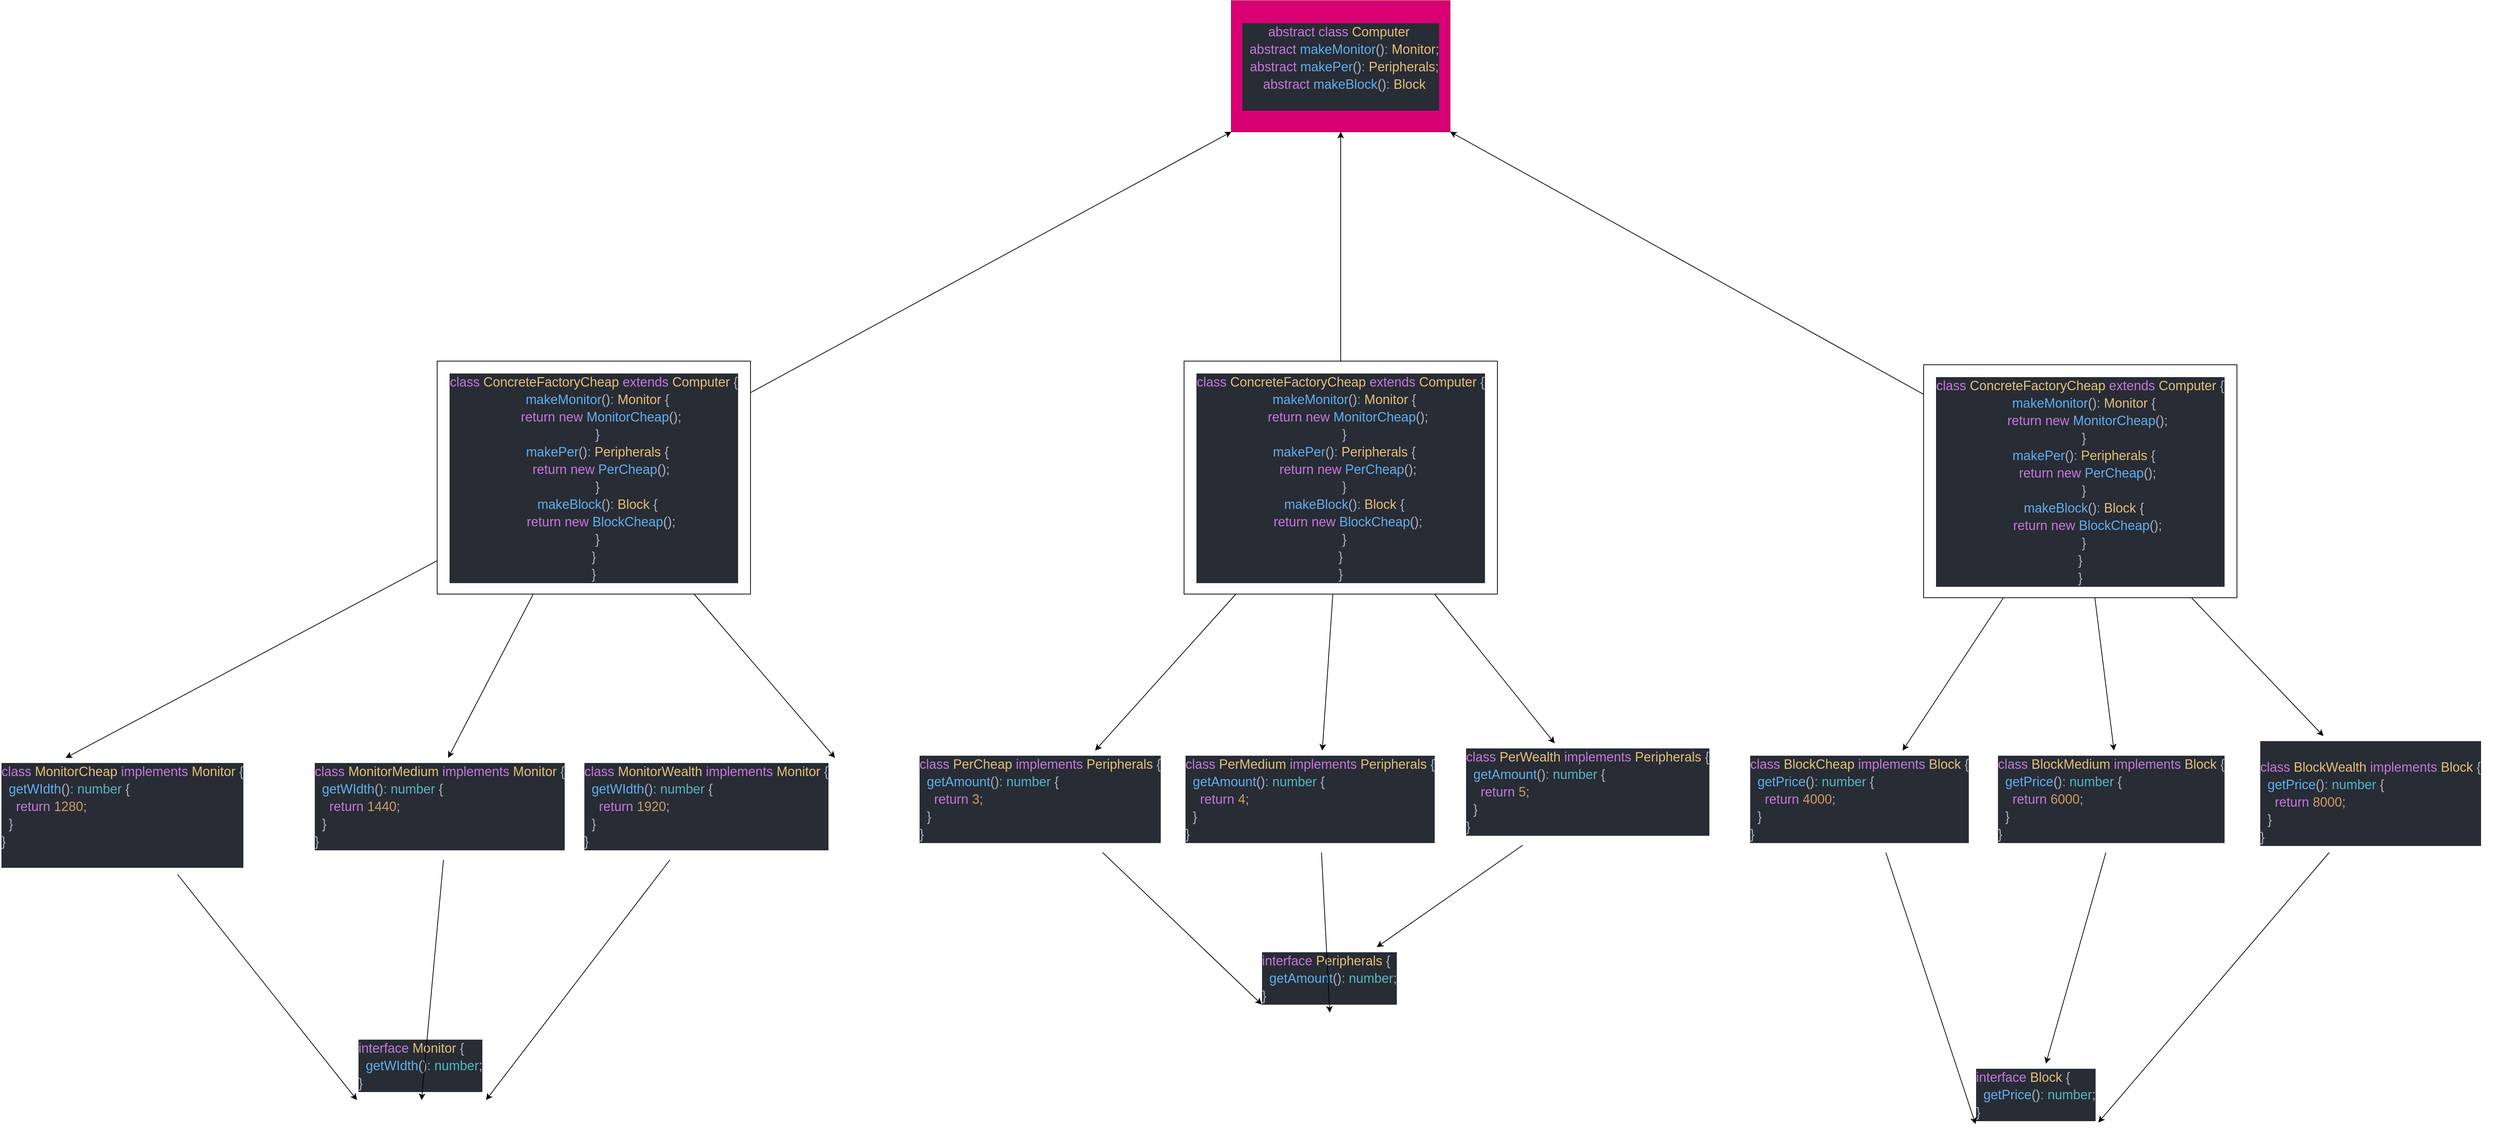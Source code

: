 <mxfile>
    <diagram id="qbBOAsF6c5DI6omqfS7J" name="Страница 1">
        <mxGraphModel dx="3837" dy="2542" grid="1" gridSize="10" guides="1" tooltips="1" connect="1" arrows="1" fold="1" page="1" pageScale="1" pageWidth="827" pageHeight="1169" math="0" shadow="0">
            <root>
                <mxCell id="0"/>
                <mxCell id="1" parent="0"/>
                <mxCell id="2" value="&lt;div style=&quot;color: rgb(171 , 178 , 191) ; background-color: rgb(40 , 44 , 52) ; font-family: , &amp;#34;consolas&amp;#34; , &amp;#34;courier new&amp;#34; , monospace ; font-size: 18px ; line-height: 24px&quot;&gt;&lt;div&gt;&lt;span style=&quot;color: #c678dd&quot;&gt;abstract&lt;/span&gt; &lt;span style=&quot;color: #c678dd&quot;&gt;class&lt;/span&gt; &lt;span style=&quot;color: #e5c07b&quot;&gt;Computer&lt;/span&gt;&amp;nbsp;&lt;/div&gt;&lt;div&gt;&amp;nbsp; &lt;span style=&quot;color: #c678dd&quot;&gt;abstract&lt;/span&gt; &lt;span style=&quot;color: #61afef&quot;&gt;makeMonitor&lt;/span&gt;()&lt;span style=&quot;color: #56b6c2&quot;&gt;:&lt;/span&gt; &lt;span style=&quot;color: #e5c07b&quot;&gt;Monitor&lt;/span&gt;;&lt;/div&gt;&lt;div&gt;&amp;nbsp; &lt;span style=&quot;color: #c678dd&quot;&gt;abstract&lt;/span&gt; &lt;span style=&quot;color: #61afef&quot;&gt;makePer&lt;/span&gt;()&lt;span style=&quot;color: #56b6c2&quot;&gt;:&lt;/span&gt; &lt;span style=&quot;color: #e5c07b&quot;&gt;Peripherals&lt;/span&gt;;&lt;/div&gt;&lt;div&gt;&amp;nbsp; &lt;span style=&quot;color: #c678dd&quot;&gt;abstract&lt;/span&gt; &lt;span style=&quot;color: #61afef&quot;&gt;makeBlock&lt;/span&gt;()&lt;span style=&quot;color: #56b6c2&quot;&gt;:&lt;/span&gt; &lt;span style=&quot;color: #e5c07b&quot;&gt;Block&lt;/span&gt;&lt;/div&gt;&lt;div&gt;&lt;br&gt;&lt;/div&gt;&lt;/div&gt;" style="rounded=0;whiteSpace=wrap;html=1;fillColor=#d80073;fontColor=#ffffff;strokeColor=#A50040;" parent="1" vertex="1">
                    <mxGeometry x="990" y="-230" width="300" height="180" as="geometry"/>
                </mxCell>
                <mxCell id="4" style="edgeStyle=none;html=1;entryX=0;entryY=1;entryDx=0;entryDy=0;fontSize=122;" parent="1" source="3" target="2" edge="1">
                    <mxGeometry relative="1" as="geometry"/>
                </mxCell>
                <mxCell id="32" style="edgeStyle=none;html=1;entryX=0.25;entryY=0;entryDx=0;entryDy=0;fontSize=122;" parent="1" source="3" target="13" edge="1">
                    <mxGeometry relative="1" as="geometry"/>
                </mxCell>
                <mxCell id="33" style="edgeStyle=none;html=1;entryX=0.5;entryY=0;entryDx=0;entryDy=0;fontSize=122;" parent="1" source="3" target="14" edge="1">
                    <mxGeometry relative="1" as="geometry"/>
                </mxCell>
                <mxCell id="34" style="edgeStyle=none;html=1;entryX=1;entryY=0;entryDx=0;entryDy=0;fontSize=122;" parent="1" source="3" target="15" edge="1">
                    <mxGeometry relative="1" as="geometry"/>
                </mxCell>
                <mxCell id="3" value="&lt;div style=&quot;color: rgb(171 , 178 , 191) ; background-color: rgb(40 , 44 , 52) ; font-family: , &amp;#34;consolas&amp;#34; , &amp;#34;courier new&amp;#34; , monospace ; font-size: 18px ; line-height: 24px&quot;&gt;&lt;div&gt;&lt;span style=&quot;color: #c678dd&quot;&gt;class&lt;/span&gt; &lt;span style=&quot;color: #e5c07b&quot;&gt;ConcreteFactoryCheap&lt;/span&gt; &lt;span style=&quot;color: #c678dd&quot;&gt;extends&lt;/span&gt; &lt;span style=&quot;color: #e5c07b&quot;&gt;Computer&lt;/span&gt; {&lt;/div&gt;&lt;div&gt;&amp;nbsp; &lt;span style=&quot;color: #61afef&quot;&gt;makeMonitor&lt;/span&gt;()&lt;span style=&quot;color: #56b6c2&quot;&gt;:&lt;/span&gt; &lt;span style=&quot;color: #e5c07b&quot;&gt;Monitor&lt;/span&gt; {&lt;/div&gt;&lt;div&gt;&amp;nbsp; &amp;nbsp; &lt;span style=&quot;color: #c678dd&quot;&gt;return&lt;/span&gt; &lt;span style=&quot;color: #c678dd&quot;&gt;new&lt;/span&gt; &lt;span style=&quot;color: #61afef&quot;&gt;MonitorCheap&lt;/span&gt;();&lt;/div&gt;&lt;div&gt;&amp;nbsp; }&lt;/div&gt;&lt;div&gt;&amp;nbsp; &lt;span style=&quot;color: #61afef&quot;&gt;makePer&lt;/span&gt;()&lt;span style=&quot;color: #56b6c2&quot;&gt;:&lt;/span&gt; &lt;span style=&quot;color: #e5c07b&quot;&gt;Peripherals&lt;/span&gt; {&lt;/div&gt;&lt;div&gt;&amp;nbsp; &amp;nbsp; &lt;span style=&quot;color: #c678dd&quot;&gt;return&lt;/span&gt; &lt;span style=&quot;color: #c678dd&quot;&gt;new&lt;/span&gt; &lt;span style=&quot;color: #61afef&quot;&gt;PerCheap&lt;/span&gt;();&lt;/div&gt;&lt;div&gt;&amp;nbsp; }&lt;/div&gt;&lt;div&gt;&amp;nbsp; &lt;span style=&quot;color: #61afef&quot;&gt;makeBlock&lt;/span&gt;()&lt;span style=&quot;color: #56b6c2&quot;&gt;:&lt;/span&gt; &lt;span style=&quot;color: #e5c07b&quot;&gt;Block&lt;/span&gt; {&lt;/div&gt;&lt;div&gt;&amp;nbsp; &amp;nbsp; &lt;span style=&quot;color: #c678dd&quot;&gt;return&lt;/span&gt; &lt;span style=&quot;color: #c678dd&quot;&gt;new&lt;/span&gt; &lt;span style=&quot;color: #61afef&quot;&gt;BlockCheap&lt;/span&gt;();&lt;/div&gt;&lt;div&gt;&amp;nbsp; }&lt;/div&gt;&lt;div&gt;}&lt;/div&gt;&lt;div style=&quot;line-height: 24px&quot;&gt;&lt;div&gt;}&lt;/div&gt;&lt;/div&gt;&lt;/div&gt;" style="rounded=0;whiteSpace=wrap;html=1;fontSize=122;" parent="1" vertex="1">
                    <mxGeometry x="-100" y="265" width="430" height="320" as="geometry"/>
                </mxCell>
                <mxCell id="7" style="edgeStyle=none;html=1;entryX=0.5;entryY=1;entryDx=0;entryDy=0;fontSize=122;" parent="1" source="5" target="2" edge="1">
                    <mxGeometry relative="1" as="geometry"/>
                </mxCell>
                <mxCell id="38" style="edgeStyle=none;html=1;fontSize=122;" parent="1" source="5" target="16" edge="1">
                    <mxGeometry relative="1" as="geometry"/>
                </mxCell>
                <mxCell id="39" style="edgeStyle=none;html=1;fontSize=122;" parent="1" source="5" target="17" edge="1">
                    <mxGeometry relative="1" as="geometry"/>
                </mxCell>
                <mxCell id="40" style="edgeStyle=none;html=1;fontSize=122;" parent="1" source="5" target="18" edge="1">
                    <mxGeometry relative="1" as="geometry"/>
                </mxCell>
                <mxCell id="5" value="&lt;div style=&quot;color: rgb(171 , 178 , 191) ; background-color: rgb(40 , 44 , 52) ; font-family: , &amp;#34;consolas&amp;#34; , &amp;#34;courier new&amp;#34; , monospace ; font-size: 18px ; line-height: 24px&quot;&gt;&lt;div&gt;&lt;span style=&quot;color: #c678dd&quot;&gt;class&lt;/span&gt; &lt;span style=&quot;color: #e5c07b&quot;&gt;ConcreteFactoryCheap&lt;/span&gt; &lt;span style=&quot;color: #c678dd&quot;&gt;extends&lt;/span&gt; &lt;span style=&quot;color: #e5c07b&quot;&gt;Computer&lt;/span&gt; {&lt;/div&gt;&lt;div&gt;&amp;nbsp; &lt;span style=&quot;color: #61afef&quot;&gt;makeMonitor&lt;/span&gt;()&lt;span style=&quot;color: #56b6c2&quot;&gt;:&lt;/span&gt; &lt;span style=&quot;color: #e5c07b&quot;&gt;Monitor&lt;/span&gt; {&lt;/div&gt;&lt;div&gt;&amp;nbsp; &amp;nbsp; &lt;span style=&quot;color: #c678dd&quot;&gt;return&lt;/span&gt; &lt;span style=&quot;color: #c678dd&quot;&gt;new&lt;/span&gt; &lt;span style=&quot;color: #61afef&quot;&gt;MonitorCheap&lt;/span&gt;();&lt;/div&gt;&lt;div&gt;&amp;nbsp; }&lt;/div&gt;&lt;div&gt;&amp;nbsp; &lt;span style=&quot;color: #61afef&quot;&gt;makePer&lt;/span&gt;()&lt;span style=&quot;color: #56b6c2&quot;&gt;:&lt;/span&gt; &lt;span style=&quot;color: #e5c07b&quot;&gt;Peripherals&lt;/span&gt; {&lt;/div&gt;&lt;div&gt;&amp;nbsp; &amp;nbsp; &lt;span style=&quot;color: #c678dd&quot;&gt;return&lt;/span&gt; &lt;span style=&quot;color: #c678dd&quot;&gt;new&lt;/span&gt; &lt;span style=&quot;color: #61afef&quot;&gt;PerCheap&lt;/span&gt;();&lt;/div&gt;&lt;div&gt;&amp;nbsp; }&lt;/div&gt;&lt;div&gt;&amp;nbsp; &lt;span style=&quot;color: #61afef&quot;&gt;makeBlock&lt;/span&gt;()&lt;span style=&quot;color: #56b6c2&quot;&gt;:&lt;/span&gt; &lt;span style=&quot;color: #e5c07b&quot;&gt;Block&lt;/span&gt; {&lt;/div&gt;&lt;div&gt;&amp;nbsp; &amp;nbsp; &lt;span style=&quot;color: #c678dd&quot;&gt;return&lt;/span&gt; &lt;span style=&quot;color: #c678dd&quot;&gt;new&lt;/span&gt; &lt;span style=&quot;color: #61afef&quot;&gt;BlockCheap&lt;/span&gt;();&lt;/div&gt;&lt;div&gt;&amp;nbsp; }&lt;/div&gt;&lt;div&gt;}&lt;/div&gt;&lt;div style=&quot;line-height: 24px&quot;&gt;&lt;div&gt;}&lt;/div&gt;&lt;/div&gt;&lt;/div&gt;" style="rounded=0;whiteSpace=wrap;html=1;fontSize=122;" parent="1" vertex="1">
                    <mxGeometry x="925" y="265" width="430" height="320" as="geometry"/>
                </mxCell>
                <mxCell id="8" style="edgeStyle=none;html=1;entryX=1;entryY=1;entryDx=0;entryDy=0;fontSize=122;" parent="1" source="6" target="2" edge="1">
                    <mxGeometry relative="1" as="geometry"/>
                </mxCell>
                <mxCell id="41" style="edgeStyle=none;html=1;fontSize=122;" parent="1" source="6" target="19" edge="1">
                    <mxGeometry relative="1" as="geometry"/>
                </mxCell>
                <mxCell id="42" style="edgeStyle=none;html=1;fontSize=122;" parent="1" source="6" target="20" edge="1">
                    <mxGeometry relative="1" as="geometry"/>
                </mxCell>
                <mxCell id="43" style="edgeStyle=none;html=1;fontSize=122;" parent="1" source="6" target="21" edge="1">
                    <mxGeometry relative="1" as="geometry"/>
                </mxCell>
                <mxCell id="6" value="&lt;div style=&quot;color: rgb(171 , 178 , 191) ; background-color: rgb(40 , 44 , 52) ; font-family: , &amp;#34;consolas&amp;#34; , &amp;#34;courier new&amp;#34; , monospace ; font-size: 18px ; line-height: 24px&quot;&gt;&lt;div&gt;&lt;span style=&quot;color: #c678dd&quot;&gt;class&lt;/span&gt; &lt;span style=&quot;color: #e5c07b&quot;&gt;ConcreteFactoryCheap&lt;/span&gt; &lt;span style=&quot;color: #c678dd&quot;&gt;extends&lt;/span&gt; &lt;span style=&quot;color: #e5c07b&quot;&gt;Computer&lt;/span&gt; {&lt;/div&gt;&lt;div&gt;&amp;nbsp; &lt;span style=&quot;color: #61afef&quot;&gt;makeMonitor&lt;/span&gt;()&lt;span style=&quot;color: #56b6c2&quot;&gt;:&lt;/span&gt; &lt;span style=&quot;color: #e5c07b&quot;&gt;Monitor&lt;/span&gt; {&lt;/div&gt;&lt;div&gt;&amp;nbsp; &amp;nbsp; &lt;span style=&quot;color: #c678dd&quot;&gt;return&lt;/span&gt; &lt;span style=&quot;color: #c678dd&quot;&gt;new&lt;/span&gt; &lt;span style=&quot;color: #61afef&quot;&gt;MonitorCheap&lt;/span&gt;();&lt;/div&gt;&lt;div&gt;&amp;nbsp; }&lt;/div&gt;&lt;div&gt;&amp;nbsp; &lt;span style=&quot;color: #61afef&quot;&gt;makePer&lt;/span&gt;()&lt;span style=&quot;color: #56b6c2&quot;&gt;:&lt;/span&gt; &lt;span style=&quot;color: #e5c07b&quot;&gt;Peripherals&lt;/span&gt; {&lt;/div&gt;&lt;div&gt;&amp;nbsp; &amp;nbsp; &lt;span style=&quot;color: #c678dd&quot;&gt;return&lt;/span&gt; &lt;span style=&quot;color: #c678dd&quot;&gt;new&lt;/span&gt; &lt;span style=&quot;color: #61afef&quot;&gt;PerCheap&lt;/span&gt;();&lt;/div&gt;&lt;div&gt;&amp;nbsp; }&lt;/div&gt;&lt;div&gt;&amp;nbsp; &lt;span style=&quot;color: #61afef&quot;&gt;makeBlock&lt;/span&gt;()&lt;span style=&quot;color: #56b6c2&quot;&gt;:&lt;/span&gt; &lt;span style=&quot;color: #e5c07b&quot;&gt;Block&lt;/span&gt; {&lt;/div&gt;&lt;div&gt;&amp;nbsp; &amp;nbsp; &lt;span style=&quot;color: #c678dd&quot;&gt;return&lt;/span&gt; &lt;span style=&quot;color: #c678dd&quot;&gt;new&lt;/span&gt; &lt;span style=&quot;color: #61afef&quot;&gt;BlockCheap&lt;/span&gt;();&lt;/div&gt;&lt;div&gt;&amp;nbsp; }&lt;/div&gt;&lt;div&gt;}&lt;/div&gt;&lt;div style=&quot;line-height: 24px&quot;&gt;&lt;div&gt;}&lt;/div&gt;&lt;/div&gt;&lt;/div&gt;" style="rounded=0;whiteSpace=wrap;html=1;fontSize=122;" parent="1" vertex="1">
                    <mxGeometry x="1940" y="270" width="430" height="320" as="geometry"/>
                </mxCell>
                <mxCell id="9" value="&lt;div style=&quot;color: rgb(171, 178, 191); background-color: rgb(40, 44, 52); font-weight: normal; font-size: 18px; line-height: 24px;&quot;&gt;&lt;div&gt;&lt;span style=&quot;color: #c678dd&quot;&gt;interface&lt;/span&gt;&lt;span style=&quot;color: #abb2bf&quot;&gt; &lt;/span&gt;&lt;span style=&quot;color: #e5c07b&quot;&gt;Monitor&lt;/span&gt;&lt;span style=&quot;color: #abb2bf&quot;&gt; {&lt;/span&gt;&lt;/div&gt;&lt;div&gt;&lt;span style=&quot;color: #abb2bf&quot;&gt;&amp;nbsp; &lt;/span&gt;&lt;span style=&quot;color: #61afef&quot;&gt;getWIdth&lt;/span&gt;&lt;span style=&quot;color: #abb2bf&quot;&gt;()&lt;/span&gt;&lt;span style=&quot;color: #56b6c2&quot;&gt;:&lt;/span&gt;&lt;span style=&quot;color: #abb2bf&quot;&gt; &lt;/span&gt;&lt;span style=&quot;color: #56b6c2&quot;&gt;number&lt;/span&gt;&lt;span style=&quot;color: #abb2bf&quot;&gt;;&lt;/span&gt;&lt;/div&gt;&lt;div&gt;&lt;span style=&quot;color: #abb2bf&quot;&gt;}&lt;/span&gt;&lt;/div&gt;&lt;/div&gt;" style="text;whiteSpace=wrap;html=1;fontSize=122;" parent="1" vertex="1">
                    <mxGeometry x="-210" y="1190" width="177" height="90" as="geometry"/>
                </mxCell>
                <mxCell id="10" value="&lt;div style=&quot;color: rgb(171, 178, 191); background-color: rgb(40, 44, 52); font-weight: normal; font-size: 18px; line-height: 24px;&quot;&gt;&lt;div&gt;&lt;span style=&quot;color: #c678dd&quot;&gt;interface&lt;/span&gt;&lt;span style=&quot;color: #abb2bf&quot;&gt; &lt;/span&gt;&lt;span style=&quot;color: #e5c07b&quot;&gt;Peripherals&lt;/span&gt;&lt;span style=&quot;color: #abb2bf&quot;&gt; {&lt;/span&gt;&lt;/div&gt;&lt;div&gt;&lt;span style=&quot;color: #abb2bf&quot;&gt;&amp;nbsp; &lt;/span&gt;&lt;span style=&quot;color: #61afef&quot;&gt;getAmount&lt;/span&gt;&lt;span style=&quot;color: #abb2bf&quot;&gt;()&lt;/span&gt;&lt;span style=&quot;color: #56b6c2&quot;&gt;:&lt;/span&gt;&lt;span style=&quot;color: #abb2bf&quot;&gt; &lt;/span&gt;&lt;span style=&quot;color: #56b6c2&quot;&gt;number&lt;/span&gt;&lt;span style=&quot;color: #abb2bf&quot;&gt;;&lt;/span&gt;&lt;/div&gt;&lt;div&gt;&lt;span style=&quot;color: #abb2bf&quot;&gt;}&lt;/span&gt;&lt;/div&gt;&lt;/div&gt;" style="text;whiteSpace=wrap;html=1;fontSize=122;" parent="1" vertex="1">
                    <mxGeometry x="1030" y="1070" width="190" height="90" as="geometry"/>
                </mxCell>
                <mxCell id="11" value="&lt;div style=&quot;color: rgb(171, 178, 191); background-color: rgb(40, 44, 52); font-weight: normal; font-size: 18px; line-height: 24px;&quot;&gt;&lt;div&gt;&lt;span style=&quot;color: #c678dd&quot;&gt;interface&lt;/span&gt;&lt;span style=&quot;color: #abb2bf&quot;&gt; &lt;/span&gt;&lt;span style=&quot;color: #e5c07b&quot;&gt;Block&lt;/span&gt;&lt;span style=&quot;color: #abb2bf&quot;&gt; {&lt;/span&gt;&lt;/div&gt;&lt;div&gt;&lt;span style=&quot;color: #abb2bf&quot;&gt;&amp;nbsp; &lt;/span&gt;&lt;span style=&quot;color: #61afef&quot;&gt;getPrice&lt;/span&gt;&lt;span style=&quot;color: #abb2bf&quot;&gt;()&lt;/span&gt;&lt;span style=&quot;color: #56b6c2&quot;&gt;:&lt;/span&gt;&lt;span style=&quot;color: #abb2bf&quot;&gt; &lt;/span&gt;&lt;span style=&quot;color: #56b6c2&quot;&gt;number&lt;/span&gt;&lt;span style=&quot;color: #abb2bf&quot;&gt;;&lt;/span&gt;&lt;/div&gt;&lt;div&gt;&lt;span style=&quot;color: #abb2bf&quot;&gt;}&lt;/span&gt;&lt;/div&gt;&lt;/div&gt;" style="text;whiteSpace=wrap;html=1;fontSize=122;" parent="1" vertex="1">
                    <mxGeometry x="2010" y="1230" width="170" height="90" as="geometry"/>
                </mxCell>
                <mxCell id="22" style="edgeStyle=none;html=1;entryX=0;entryY=1;entryDx=0;entryDy=0;fontSize=122;" parent="1" source="13" target="9" edge="1">
                    <mxGeometry relative="1" as="geometry"/>
                </mxCell>
                <mxCell id="13" value="&lt;div style=&quot;color: rgb(171, 178, 191); background-color: rgb(40, 44, 52); font-weight: normal; font-size: 18px; line-height: 24px;&quot;&gt;&lt;div&gt;&lt;span style=&quot;color: #c678dd&quot;&gt;class&lt;/span&gt;&lt;span style=&quot;color: #abb2bf&quot;&gt; &lt;/span&gt;&lt;span style=&quot;color: #e5c07b&quot;&gt;MonitorCheap&lt;/span&gt;&lt;span style=&quot;color: #abb2bf&quot;&gt; &lt;/span&gt;&lt;span style=&quot;color: #c678dd&quot;&gt;implements&lt;/span&gt;&lt;span style=&quot;color: #abb2bf&quot;&gt; &lt;/span&gt;&lt;span style=&quot;color: #e5c07b&quot;&gt;Monitor&lt;/span&gt;&lt;span style=&quot;color: #abb2bf&quot;&gt; {&lt;/span&gt;&lt;/div&gt;&lt;div&gt;&lt;span style=&quot;color: #abb2bf&quot;&gt;&amp;nbsp; &lt;/span&gt;&lt;span style=&quot;color: #61afef&quot;&gt;getWIdth&lt;/span&gt;&lt;span style=&quot;color: #abb2bf&quot;&gt;()&lt;/span&gt;&lt;span style=&quot;color: #56b6c2&quot;&gt;:&lt;/span&gt;&lt;span style=&quot;color: #abb2bf&quot;&gt; &lt;/span&gt;&lt;span style=&quot;color: #56b6c2&quot;&gt;number&lt;/span&gt;&lt;span style=&quot;color: #abb2bf&quot;&gt; {&lt;/span&gt;&lt;/div&gt;&lt;div&gt;&lt;span style=&quot;color: #abb2bf&quot;&gt;&amp;nbsp; &amp;nbsp; &lt;/span&gt;&lt;span style=&quot;color: #c678dd&quot;&gt;return&lt;/span&gt;&lt;span style=&quot;color: #abb2bf&quot;&gt; &lt;/span&gt;&lt;span style=&quot;color: #d19a66&quot;&gt;1280&lt;/span&gt;&lt;span style=&quot;color: #abb2bf&quot;&gt;;&lt;/span&gt;&lt;/div&gt;&lt;div&gt;&lt;span style=&quot;color: #abb2bf&quot;&gt;&amp;nbsp; }&lt;/span&gt;&lt;/div&gt;&lt;div&gt;&lt;span style=&quot;color: #abb2bf&quot;&gt;}&lt;/span&gt;&lt;/div&gt;&lt;br&gt;&lt;/div&gt;" style="text;whiteSpace=wrap;html=1;fontSize=122;" parent="1" vertex="1">
                    <mxGeometry x="-700" y="810" width="360" height="160" as="geometry"/>
                </mxCell>
                <mxCell id="23" style="edgeStyle=none;html=1;entryX=0.5;entryY=1;entryDx=0;entryDy=0;fontSize=122;" parent="1" source="14" target="9" edge="1">
                    <mxGeometry relative="1" as="geometry"/>
                </mxCell>
                <mxCell id="14" value="&lt;div style=&quot;color: rgb(171, 178, 191); background-color: rgb(40, 44, 52); font-weight: normal; font-size: 18px; line-height: 24px;&quot;&gt;&lt;div&gt;&lt;span style=&quot;color: #c678dd&quot;&gt;class&lt;/span&gt;&lt;span style=&quot;color: #abb2bf&quot;&gt; &lt;/span&gt;&lt;span style=&quot;color: #e5c07b&quot;&gt;MonitorMedium&lt;/span&gt;&lt;span style=&quot;color: #abb2bf&quot;&gt; &lt;/span&gt;&lt;span style=&quot;color: #c678dd&quot;&gt;implements&lt;/span&gt;&lt;span style=&quot;color: #abb2bf&quot;&gt; &lt;/span&gt;&lt;span style=&quot;color: #e5c07b&quot;&gt;Monitor&lt;/span&gt;&lt;span style=&quot;color: #abb2bf&quot;&gt; {&lt;/span&gt;&lt;/div&gt;&lt;div&gt;&lt;span style=&quot;color: #abb2bf&quot;&gt;&amp;nbsp; &lt;/span&gt;&lt;span style=&quot;color: #61afef&quot;&gt;getWIdth&lt;/span&gt;&lt;span style=&quot;color: #abb2bf&quot;&gt;()&lt;/span&gt;&lt;span style=&quot;color: #56b6c2&quot;&gt;:&lt;/span&gt;&lt;span style=&quot;color: #abb2bf&quot;&gt; &lt;/span&gt;&lt;span style=&quot;color: #56b6c2&quot;&gt;number&lt;/span&gt;&lt;span style=&quot;color: #abb2bf&quot;&gt; {&lt;/span&gt;&lt;/div&gt;&lt;div&gt;&lt;span style=&quot;color: #abb2bf&quot;&gt;&amp;nbsp; &amp;nbsp; &lt;/span&gt;&lt;span style=&quot;color: #c678dd&quot;&gt;return&lt;/span&gt;&lt;span style=&quot;color: #abb2bf&quot;&gt; &lt;/span&gt;&lt;span style=&quot;color: #d19a66&quot;&gt;1440&lt;/span&gt;&lt;span style=&quot;color: #abb2bf&quot;&gt;;&lt;/span&gt;&lt;/div&gt;&lt;div&gt;&lt;span style=&quot;color: #abb2bf&quot;&gt;&amp;nbsp; }&lt;/span&gt;&lt;/div&gt;&lt;div&gt;&lt;span style=&quot;color: #abb2bf&quot;&gt;}&lt;/span&gt;&lt;/div&gt;&lt;/div&gt;" style="text;whiteSpace=wrap;html=1;fontSize=122;" parent="1" vertex="1">
                    <mxGeometry x="-270" y="810" width="370" height="140" as="geometry"/>
                </mxCell>
                <mxCell id="24" style="edgeStyle=none;html=1;entryX=1;entryY=1;entryDx=0;entryDy=0;fontSize=122;" parent="1" source="15" target="9" edge="1">
                    <mxGeometry relative="1" as="geometry"/>
                </mxCell>
                <mxCell id="15" value="&lt;div style=&quot;color: rgb(171, 178, 191); background-color: rgb(40, 44, 52); font-weight: normal; font-size: 18px; line-height: 24px;&quot;&gt;&lt;div&gt;&lt;span style=&quot;color: #c678dd&quot;&gt;class&lt;/span&gt;&lt;span style=&quot;color: #abb2bf&quot;&gt; &lt;/span&gt;&lt;span style=&quot;color: #e5c07b&quot;&gt;MonitorWealth&lt;/span&gt;&lt;span style=&quot;color: #abb2bf&quot;&gt; &lt;/span&gt;&lt;span style=&quot;color: #c678dd&quot;&gt;implements&lt;/span&gt;&lt;span style=&quot;color: #abb2bf&quot;&gt; &lt;/span&gt;&lt;span style=&quot;color: #e5c07b&quot;&gt;Monitor&lt;/span&gt;&lt;span style=&quot;color: #abb2bf&quot;&gt; {&lt;/span&gt;&lt;/div&gt;&lt;div&gt;&lt;span style=&quot;color: #abb2bf&quot;&gt;&amp;nbsp; &lt;/span&gt;&lt;span style=&quot;color: #61afef&quot;&gt;getWIdth&lt;/span&gt;&lt;span style=&quot;color: #abb2bf&quot;&gt;()&lt;/span&gt;&lt;span style=&quot;color: #56b6c2&quot;&gt;:&lt;/span&gt;&lt;span style=&quot;color: #abb2bf&quot;&gt; &lt;/span&gt;&lt;span style=&quot;color: #56b6c2&quot;&gt;number&lt;/span&gt;&lt;span style=&quot;color: #abb2bf&quot;&gt; {&lt;/span&gt;&lt;/div&gt;&lt;div&gt;&lt;span style=&quot;color: #abb2bf&quot;&gt;&amp;nbsp; &amp;nbsp; &lt;/span&gt;&lt;span style=&quot;color: #c678dd&quot;&gt;return&lt;/span&gt;&lt;span style=&quot;color: #abb2bf&quot;&gt; &lt;/span&gt;&lt;span style=&quot;color: #d19a66&quot;&gt;1920&lt;/span&gt;&lt;span style=&quot;color: #abb2bf&quot;&gt;;&lt;/span&gt;&lt;/div&gt;&lt;div&gt;&lt;span style=&quot;color: #abb2bf&quot;&gt;&amp;nbsp; }&lt;/span&gt;&lt;/div&gt;&lt;div&gt;&lt;span style=&quot;color: #abb2bf&quot;&gt;}&lt;/span&gt;&lt;/div&gt;&lt;/div&gt;" style="text;whiteSpace=wrap;html=1;fontSize=122;" parent="1" vertex="1">
                    <mxGeometry x="100" y="810" width="346" height="140" as="geometry"/>
                </mxCell>
                <mxCell id="26" style="edgeStyle=none;html=1;entryX=0.009;entryY=0.875;entryDx=0;entryDy=0;entryPerimeter=0;fontSize=122;" parent="1" source="16" target="10" edge="1">
                    <mxGeometry relative="1" as="geometry"/>
                </mxCell>
                <mxCell id="16" value="&lt;div style=&quot;color: rgb(171, 178, 191); background-color: rgb(40, 44, 52); font-weight: normal; font-size: 18px; line-height: 24px;&quot;&gt;&lt;div&gt;&lt;span style=&quot;color: #c678dd&quot;&gt;class&lt;/span&gt;&lt;span style=&quot;color: #abb2bf&quot;&gt; &lt;/span&gt;&lt;span style=&quot;color: #e5c07b&quot;&gt;PerCheap&lt;/span&gt;&lt;span style=&quot;color: #abb2bf&quot;&gt; &lt;/span&gt;&lt;span style=&quot;color: #c678dd&quot;&gt;implements&lt;/span&gt;&lt;span style=&quot;color: #abb2bf&quot;&gt; &lt;/span&gt;&lt;span style=&quot;color: #e5c07b&quot;&gt;Peripherals&lt;/span&gt;&lt;span style=&quot;color: #abb2bf&quot;&gt; {&lt;/span&gt;&lt;/div&gt;&lt;div&gt;&lt;span style=&quot;color: #abb2bf&quot;&gt;&amp;nbsp; &lt;/span&gt;&lt;span style=&quot;color: #61afef&quot;&gt;getAmount&lt;/span&gt;&lt;span style=&quot;color: #abb2bf&quot;&gt;()&lt;/span&gt;&lt;span style=&quot;color: #56b6c2&quot;&gt;:&lt;/span&gt;&lt;span style=&quot;color: #abb2bf&quot;&gt; &lt;/span&gt;&lt;span style=&quot;color: #56b6c2&quot;&gt;number&lt;/span&gt;&lt;span style=&quot;color: #abb2bf&quot;&gt; {&lt;/span&gt;&lt;/div&gt;&lt;div&gt;&lt;span style=&quot;color: #abb2bf&quot;&gt;&amp;nbsp; &amp;nbsp; &lt;/span&gt;&lt;span style=&quot;color: #c678dd&quot;&gt;return&lt;/span&gt;&lt;span style=&quot;color: #abb2bf&quot;&gt; &lt;/span&gt;&lt;span style=&quot;color: #d19a66&quot;&gt;3&lt;/span&gt;&lt;span style=&quot;color: #abb2bf&quot;&gt;;&lt;/span&gt;&lt;/div&gt;&lt;div&gt;&lt;span style=&quot;color: #abb2bf&quot;&gt;&amp;nbsp; }&lt;/span&gt;&lt;/div&gt;&lt;div&gt;&lt;span style=&quot;color: #abb2bf&quot;&gt;}&lt;/span&gt;&lt;/div&gt;&lt;/div&gt;" style="text;whiteSpace=wrap;html=1;fontSize=122;" parent="1" vertex="1">
                    <mxGeometry x="560" y="800" width="360" height="140" as="geometry"/>
                </mxCell>
                <mxCell id="27" style="edgeStyle=none;html=1;entryX=0.5;entryY=1;entryDx=0;entryDy=0;fontSize=122;" parent="1" source="17" target="10" edge="1">
                    <mxGeometry relative="1" as="geometry"/>
                </mxCell>
                <mxCell id="17" value="&lt;div style=&quot;color: rgb(171, 178, 191); background-color: rgb(40, 44, 52); font-weight: normal; font-size: 18px; line-height: 24px;&quot;&gt;&lt;div&gt;&lt;span style=&quot;color: #c678dd&quot;&gt;class&lt;/span&gt;&lt;span style=&quot;color: #abb2bf&quot;&gt; &lt;/span&gt;&lt;span style=&quot;color: #e5c07b&quot;&gt;PerMedium&lt;/span&gt;&lt;span style=&quot;color: #abb2bf&quot;&gt; &lt;/span&gt;&lt;span style=&quot;color: #c678dd&quot;&gt;implements&lt;/span&gt;&lt;span style=&quot;color: #abb2bf&quot;&gt; &lt;/span&gt;&lt;span style=&quot;color: #e5c07b&quot;&gt;Peripherals&lt;/span&gt;&lt;span style=&quot;color: #abb2bf&quot;&gt; {&lt;/span&gt;&lt;/div&gt;&lt;div&gt;&lt;span style=&quot;color: #abb2bf&quot;&gt;&amp;nbsp; &lt;/span&gt;&lt;span style=&quot;color: #61afef&quot;&gt;getAmount&lt;/span&gt;&lt;span style=&quot;color: #abb2bf&quot;&gt;()&lt;/span&gt;&lt;span style=&quot;color: #56b6c2&quot;&gt;:&lt;/span&gt;&lt;span style=&quot;color: #abb2bf&quot;&gt; &lt;/span&gt;&lt;span style=&quot;color: #56b6c2&quot;&gt;number&lt;/span&gt;&lt;span style=&quot;color: #abb2bf&quot;&gt; {&lt;/span&gt;&lt;/div&gt;&lt;div&gt;&lt;span style=&quot;color: #abb2bf&quot;&gt;&amp;nbsp; &amp;nbsp; &lt;/span&gt;&lt;span style=&quot;color: #c678dd&quot;&gt;return&lt;/span&gt;&lt;span style=&quot;color: #abb2bf&quot;&gt; &lt;/span&gt;&lt;span style=&quot;color: #d19a66&quot;&gt;4&lt;/span&gt;&lt;span style=&quot;color: #abb2bf&quot;&gt;;&lt;/span&gt;&lt;/div&gt;&lt;div&gt;&lt;span style=&quot;color: #abb2bf&quot;&gt;&amp;nbsp; }&lt;/span&gt;&lt;/div&gt;&lt;div&gt;&lt;span style=&quot;color: #abb2bf&quot;&gt;}&lt;/span&gt;&lt;/div&gt;&lt;/div&gt;" style="text;whiteSpace=wrap;html=1;fontSize=122;" parent="1" vertex="1">
                    <mxGeometry x="925" y="800" width="370" height="140" as="geometry"/>
                </mxCell>
                <mxCell id="28" style="edgeStyle=none;html=1;fontSize=122;" parent="1" source="18" target="10" edge="1">
                    <mxGeometry relative="1" as="geometry"/>
                </mxCell>
                <mxCell id="18" value="&lt;div style=&quot;color: rgb(171, 178, 191); background-color: rgb(40, 44, 52); font-weight: normal; font-size: 18px; line-height: 24px;&quot;&gt;&lt;div&gt;&lt;span style=&quot;color: #c678dd&quot;&gt;class&lt;/span&gt;&lt;span style=&quot;color: #abb2bf&quot;&gt; &lt;/span&gt;&lt;span style=&quot;color: #e5c07b&quot;&gt;PerWealth&lt;/span&gt;&lt;span style=&quot;color: #abb2bf&quot;&gt; &lt;/span&gt;&lt;span style=&quot;color: #c678dd&quot;&gt;implements&lt;/span&gt;&lt;span style=&quot;color: #abb2bf&quot;&gt; &lt;/span&gt;&lt;span style=&quot;color: #e5c07b&quot;&gt;Peripherals&lt;/span&gt;&lt;span style=&quot;color: #abb2bf&quot;&gt; {&lt;/span&gt;&lt;/div&gt;&lt;div&gt;&lt;span style=&quot;color: #abb2bf&quot;&gt;&amp;nbsp; &lt;/span&gt;&lt;span style=&quot;color: #61afef&quot;&gt;getAmount&lt;/span&gt;&lt;span style=&quot;color: #abb2bf&quot;&gt;()&lt;/span&gt;&lt;span style=&quot;color: #56b6c2&quot;&gt;:&lt;/span&gt;&lt;span style=&quot;color: #abb2bf&quot;&gt; &lt;/span&gt;&lt;span style=&quot;color: #56b6c2&quot;&gt;number&lt;/span&gt;&lt;span style=&quot;color: #abb2bf&quot;&gt; {&lt;/span&gt;&lt;/div&gt;&lt;div&gt;&lt;span style=&quot;color: #abb2bf&quot;&gt;&amp;nbsp; &amp;nbsp; &lt;/span&gt;&lt;span style=&quot;color: #c678dd&quot;&gt;return&lt;/span&gt;&lt;span style=&quot;color: #abb2bf&quot;&gt; &lt;/span&gt;&lt;span style=&quot;color: #d19a66&quot;&gt;5&lt;/span&gt;&lt;span style=&quot;color: #abb2bf&quot;&gt;;&lt;/span&gt;&lt;/div&gt;&lt;div&gt;&lt;span style=&quot;color: #abb2bf&quot;&gt;&amp;nbsp; }&lt;/span&gt;&lt;/div&gt;&lt;div&gt;&lt;span style=&quot;color: #abb2bf&quot;&gt;}&lt;/span&gt;&lt;/div&gt;&lt;/div&gt;" style="text;whiteSpace=wrap;html=1;fontSize=122;" parent="1" vertex="1">
                    <mxGeometry x="1310" y="790" width="360" height="140" as="geometry"/>
                </mxCell>
                <mxCell id="29" style="edgeStyle=none;html=1;entryX=0.007;entryY=0.922;entryDx=0;entryDy=0;entryPerimeter=0;fontSize=122;" parent="1" source="19" target="11" edge="1">
                    <mxGeometry relative="1" as="geometry"/>
                </mxCell>
                <mxCell id="19" value="&lt;div style=&quot;color: rgb(171, 178, 191); background-color: rgb(40, 44, 52); font-weight: normal; font-size: 18px; line-height: 24px;&quot;&gt;&lt;div&gt;&lt;span style=&quot;color: #c678dd&quot;&gt;class&lt;/span&gt;&lt;span style=&quot;color: #abb2bf&quot;&gt; &lt;/span&gt;&lt;span style=&quot;color: #e5c07b&quot;&gt;BlockCheap&lt;/span&gt;&lt;span style=&quot;color: #abb2bf&quot;&gt; &lt;/span&gt;&lt;span style=&quot;color: #c678dd&quot;&gt;implements&lt;/span&gt;&lt;span style=&quot;color: #abb2bf&quot;&gt; &lt;/span&gt;&lt;span style=&quot;color: #e5c07b&quot;&gt;Block&lt;/span&gt;&lt;span style=&quot;color: #abb2bf&quot;&gt; {&lt;/span&gt;&lt;/div&gt;&lt;div&gt;&lt;span style=&quot;color: #abb2bf&quot;&gt;&amp;nbsp; &lt;/span&gt;&lt;span style=&quot;color: #61afef&quot;&gt;getPrice&lt;/span&gt;&lt;span style=&quot;color: #abb2bf&quot;&gt;()&lt;/span&gt;&lt;span style=&quot;color: #56b6c2&quot;&gt;:&lt;/span&gt;&lt;span style=&quot;color: #abb2bf&quot;&gt; &lt;/span&gt;&lt;span style=&quot;color: #56b6c2&quot;&gt;number&lt;/span&gt;&lt;span style=&quot;color: #abb2bf&quot;&gt; {&lt;/span&gt;&lt;/div&gt;&lt;div&gt;&lt;span style=&quot;color: #abb2bf&quot;&gt;&amp;nbsp; &amp;nbsp; &lt;/span&gt;&lt;span style=&quot;color: #c678dd&quot;&gt;return&lt;/span&gt;&lt;span style=&quot;color: #abb2bf&quot;&gt; &lt;/span&gt;&lt;span style=&quot;color: #d19a66&quot;&gt;4000&lt;/span&gt;&lt;span style=&quot;color: #abb2bf&quot;&gt;;&lt;/span&gt;&lt;/div&gt;&lt;div&gt;&lt;span style=&quot;color: #abb2bf&quot;&gt;&amp;nbsp; }&lt;/span&gt;&lt;/div&gt;&lt;div&gt;&lt;span style=&quot;color: #abb2bf&quot;&gt;}&lt;/span&gt;&lt;/div&gt;&lt;/div&gt;" style="text;whiteSpace=wrap;html=1;fontSize=122;" parent="1" vertex="1">
                    <mxGeometry x="1700" y="800" width="330" height="140" as="geometry"/>
                </mxCell>
                <mxCell id="30" style="edgeStyle=none;html=1;fontSize=122;" parent="1" source="20" target="11" edge="1">
                    <mxGeometry relative="1" as="geometry"/>
                </mxCell>
                <mxCell id="20" value="&lt;div style=&quot;color: rgb(171, 178, 191); background-color: rgb(40, 44, 52); font-weight: normal; font-size: 18px; line-height: 24px;&quot;&gt;&lt;div&gt;&lt;span style=&quot;color: #c678dd&quot;&gt;class&lt;/span&gt;&lt;span style=&quot;color: #abb2bf&quot;&gt; &lt;/span&gt;&lt;span style=&quot;color: #e5c07b&quot;&gt;BlockMedium&lt;/span&gt;&lt;span style=&quot;color: #abb2bf&quot;&gt; &lt;/span&gt;&lt;span style=&quot;color: #c678dd&quot;&gt;implements&lt;/span&gt;&lt;span style=&quot;color: #abb2bf&quot;&gt; &lt;/span&gt;&lt;span style=&quot;color: #e5c07b&quot;&gt;Block&lt;/span&gt;&lt;span style=&quot;color: #abb2bf&quot;&gt; {&lt;/span&gt;&lt;/div&gt;&lt;div&gt;&lt;span style=&quot;color: #abb2bf&quot;&gt;&amp;nbsp; &lt;/span&gt;&lt;span style=&quot;color: #61afef&quot;&gt;getPrice&lt;/span&gt;&lt;span style=&quot;color: #abb2bf&quot;&gt;()&lt;/span&gt;&lt;span style=&quot;color: #56b6c2&quot;&gt;:&lt;/span&gt;&lt;span style=&quot;color: #abb2bf&quot;&gt; &lt;/span&gt;&lt;span style=&quot;color: #56b6c2&quot;&gt;number&lt;/span&gt;&lt;span style=&quot;color: #abb2bf&quot;&gt; {&lt;/span&gt;&lt;/div&gt;&lt;div&gt;&lt;span style=&quot;color: #abb2bf&quot;&gt;&amp;nbsp; &amp;nbsp; &lt;/span&gt;&lt;span style=&quot;color: #c678dd&quot;&gt;return&lt;/span&gt;&lt;span style=&quot;color: #abb2bf&quot;&gt; &lt;/span&gt;&lt;span style=&quot;color: #d19a66&quot;&gt;6000&lt;/span&gt;&lt;span style=&quot;color: #abb2bf&quot;&gt;;&lt;/span&gt;&lt;/div&gt;&lt;div&gt;&lt;span style=&quot;color: #abb2bf&quot;&gt;&amp;nbsp; }&lt;/span&gt;&lt;/div&gt;&lt;div&gt;&lt;span style=&quot;color: #abb2bf&quot;&gt;}&lt;/span&gt;&lt;/div&gt;&lt;/div&gt;" style="text;whiteSpace=wrap;html=1;fontSize=122;" parent="1" vertex="1">
                    <mxGeometry x="2040" y="800" width="340" height="140" as="geometry"/>
                </mxCell>
                <mxCell id="31" style="edgeStyle=none;html=1;entryX=0.998;entryY=0.899;entryDx=0;entryDy=0;entryPerimeter=0;fontSize=122;" parent="1" source="21" target="11" edge="1">
                    <mxGeometry relative="1" as="geometry"/>
                </mxCell>
                <mxCell id="21" value="&lt;div style=&quot;color: rgb(171, 178, 191); background-color: rgb(40, 44, 52); font-weight: normal; font-size: 18px; line-height: 24px;&quot;&gt;&lt;br&gt;&lt;div&gt;&lt;span style=&quot;color: #c678dd&quot;&gt;class&lt;/span&gt;&lt;span style=&quot;color: #abb2bf&quot;&gt; &lt;/span&gt;&lt;span style=&quot;color: #e5c07b&quot;&gt;BlockWealth&lt;/span&gt;&lt;span style=&quot;color: #abb2bf&quot;&gt; &lt;/span&gt;&lt;span style=&quot;color: #c678dd&quot;&gt;implements&lt;/span&gt;&lt;span style=&quot;color: #abb2bf&quot;&gt; &lt;/span&gt;&lt;span style=&quot;color: #e5c07b&quot;&gt;Block&lt;/span&gt;&lt;span style=&quot;color: #abb2bf&quot;&gt; {&lt;/span&gt;&lt;/div&gt;&lt;div&gt;&lt;span style=&quot;color: #abb2bf&quot;&gt;&amp;nbsp; &lt;/span&gt;&lt;span style=&quot;color: #61afef&quot;&gt;getPrice&lt;/span&gt;&lt;span style=&quot;color: #abb2bf&quot;&gt;()&lt;/span&gt;&lt;span style=&quot;color: #56b6c2&quot;&gt;:&lt;/span&gt;&lt;span style=&quot;color: #abb2bf&quot;&gt; &lt;/span&gt;&lt;span style=&quot;color: #56b6c2&quot;&gt;number&lt;/span&gt;&lt;span style=&quot;color: #abb2bf&quot;&gt; {&lt;/span&gt;&lt;/div&gt;&lt;div&gt;&lt;span style=&quot;color: #abb2bf&quot;&gt;&amp;nbsp; &amp;nbsp; &lt;/span&gt;&lt;span style=&quot;color: #c678dd&quot;&gt;return&lt;/span&gt;&lt;span style=&quot;color: #abb2bf&quot;&gt; &lt;/span&gt;&lt;span style=&quot;color: #d19a66&quot;&gt;8000&lt;/span&gt;&lt;span style=&quot;color: #abb2bf&quot;&gt;;&lt;/span&gt;&lt;/div&gt;&lt;div&gt;&lt;span style=&quot;color: #abb2bf&quot;&gt;&amp;nbsp; }&lt;/span&gt;&lt;/div&gt;&lt;div&gt;&lt;span style=&quot;color: #abb2bf&quot;&gt;}&lt;/span&gt;&lt;/div&gt;&lt;/div&gt;" style="text;whiteSpace=wrap;html=1;fontSize=122;" parent="1" vertex="1">
                    <mxGeometry x="2400" y="780" width="330" height="160" as="geometry"/>
                </mxCell>
            </root>
        </mxGraphModel>
    </diagram>
</mxfile>